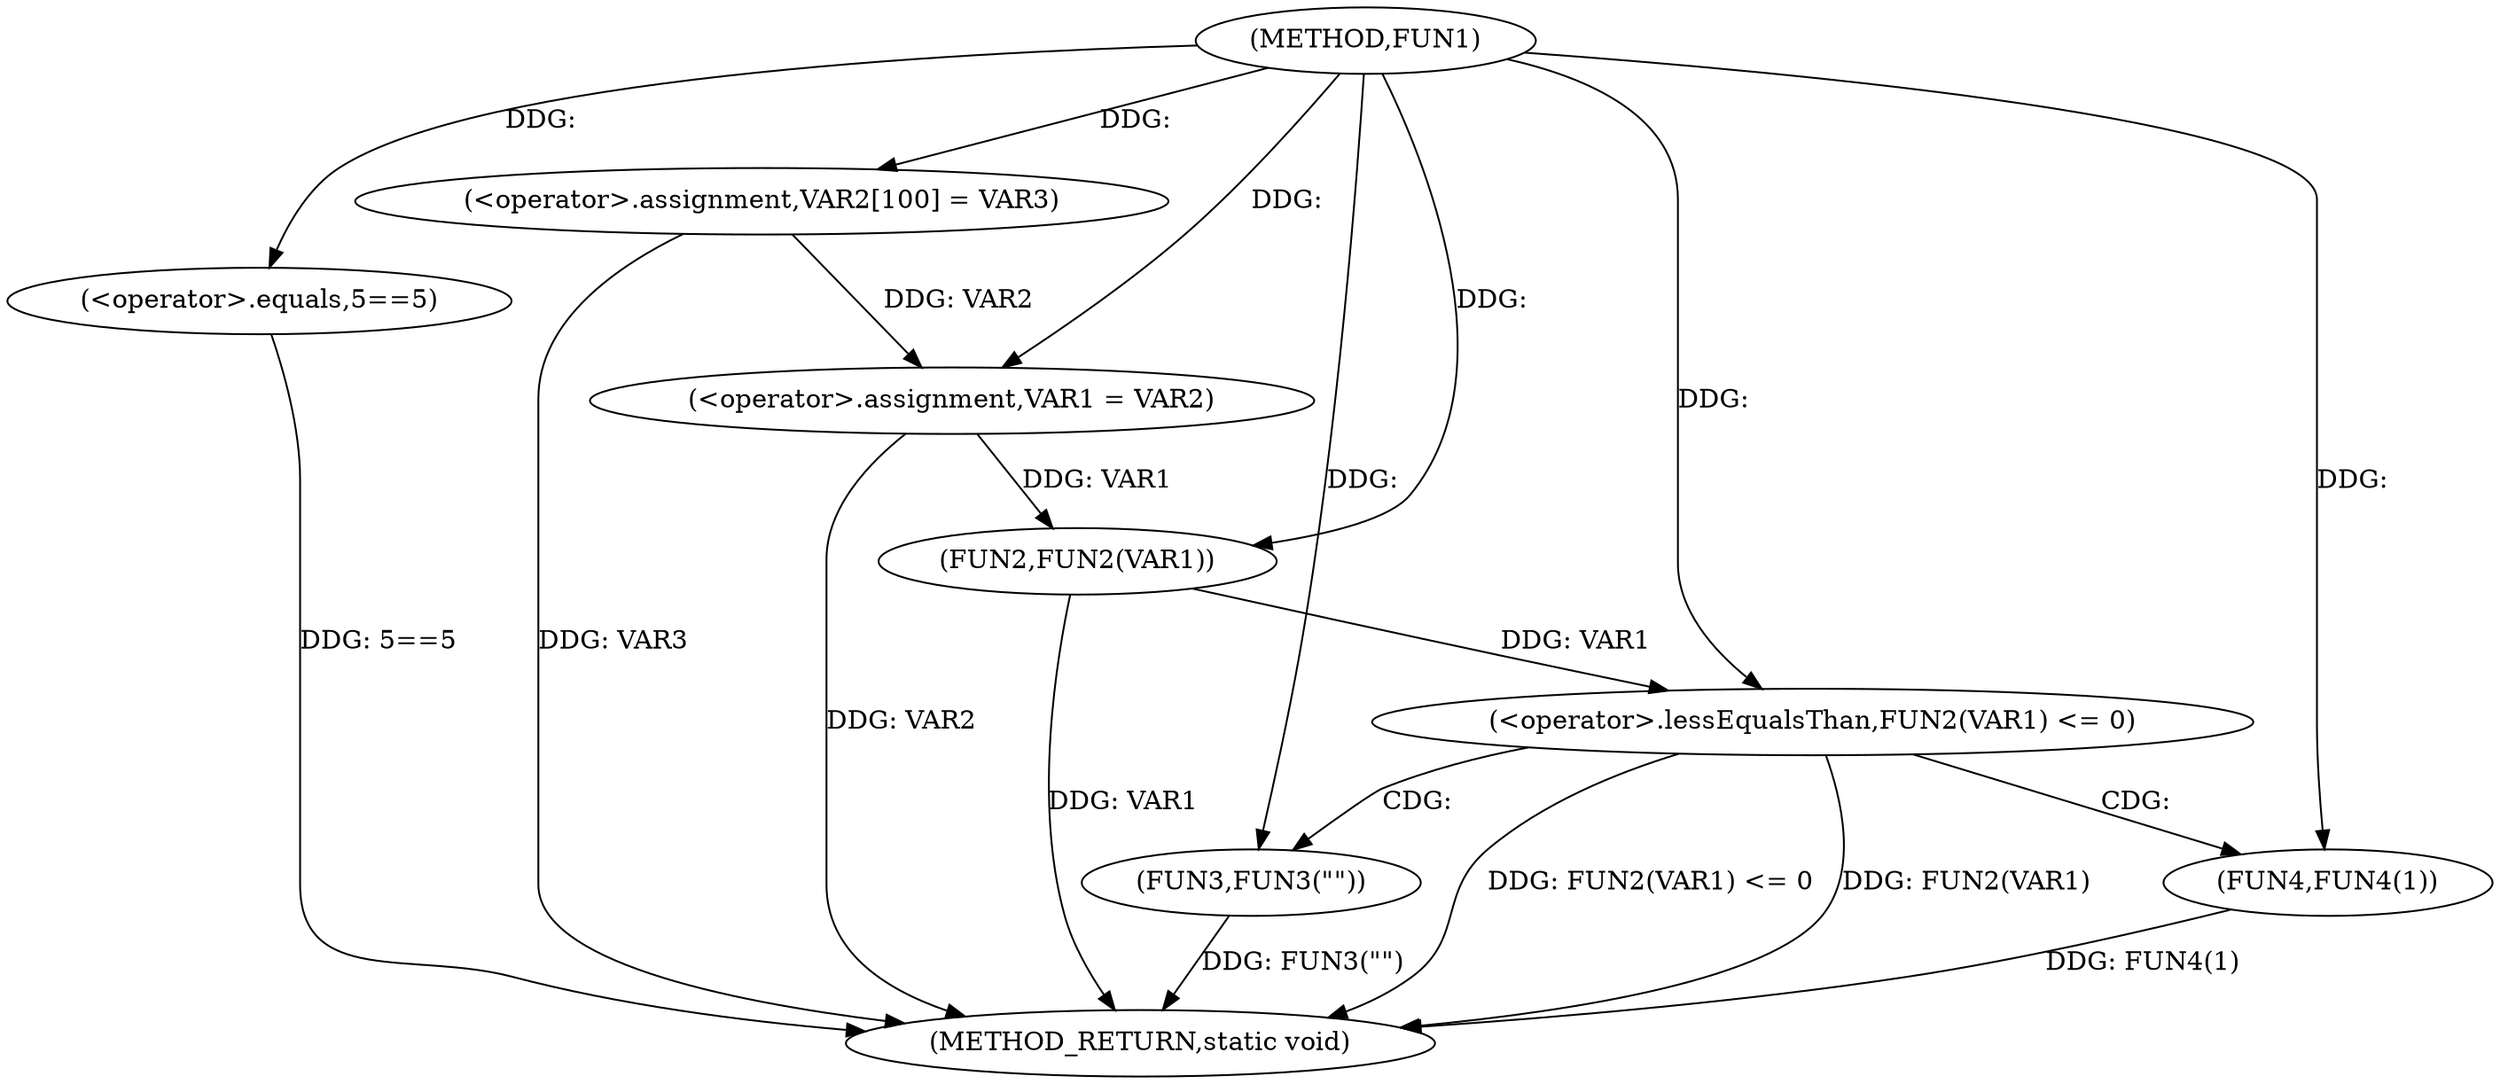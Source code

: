 digraph FUN1 {  
"1000100" [label = "(METHOD,FUN1)" ]
"1000125" [label = "(METHOD_RETURN,static void)" ]
"1000104" [label = "(<operator>.assignment,VAR2[100] = VAR3)" ]
"1000107" [label = "(<operator>.assignment,VAR1 = VAR2)" ]
"1000111" [label = "(<operator>.equals,5==5)" ]
"1000116" [label = "(<operator>.lessEqualsThan,FUN2(VAR1) <= 0)" ]
"1000117" [label = "(FUN2,FUN2(VAR1))" ]
"1000121" [label = "(FUN3,FUN3(\"\"))" ]
"1000123" [label = "(FUN4,FUN4(1))" ]
  "1000116" -> "1000125"  [ label = "DDG: FUN2(VAR1)"] 
  "1000123" -> "1000125"  [ label = "DDG: FUN4(1)"] 
  "1000121" -> "1000125"  [ label = "DDG: FUN3(\"\")"] 
  "1000117" -> "1000125"  [ label = "DDG: VAR1"] 
  "1000111" -> "1000125"  [ label = "DDG: 5==5"] 
  "1000116" -> "1000125"  [ label = "DDG: FUN2(VAR1) <= 0"] 
  "1000104" -> "1000125"  [ label = "DDG: VAR3"] 
  "1000107" -> "1000125"  [ label = "DDG: VAR2"] 
  "1000100" -> "1000104"  [ label = "DDG: "] 
  "1000104" -> "1000107"  [ label = "DDG: VAR2"] 
  "1000100" -> "1000107"  [ label = "DDG: "] 
  "1000100" -> "1000111"  [ label = "DDG: "] 
  "1000117" -> "1000116"  [ label = "DDG: VAR1"] 
  "1000107" -> "1000117"  [ label = "DDG: VAR1"] 
  "1000100" -> "1000117"  [ label = "DDG: "] 
  "1000100" -> "1000116"  [ label = "DDG: "] 
  "1000100" -> "1000121"  [ label = "DDG: "] 
  "1000100" -> "1000123"  [ label = "DDG: "] 
  "1000116" -> "1000121"  [ label = "CDG: "] 
  "1000116" -> "1000123"  [ label = "CDG: "] 
}
